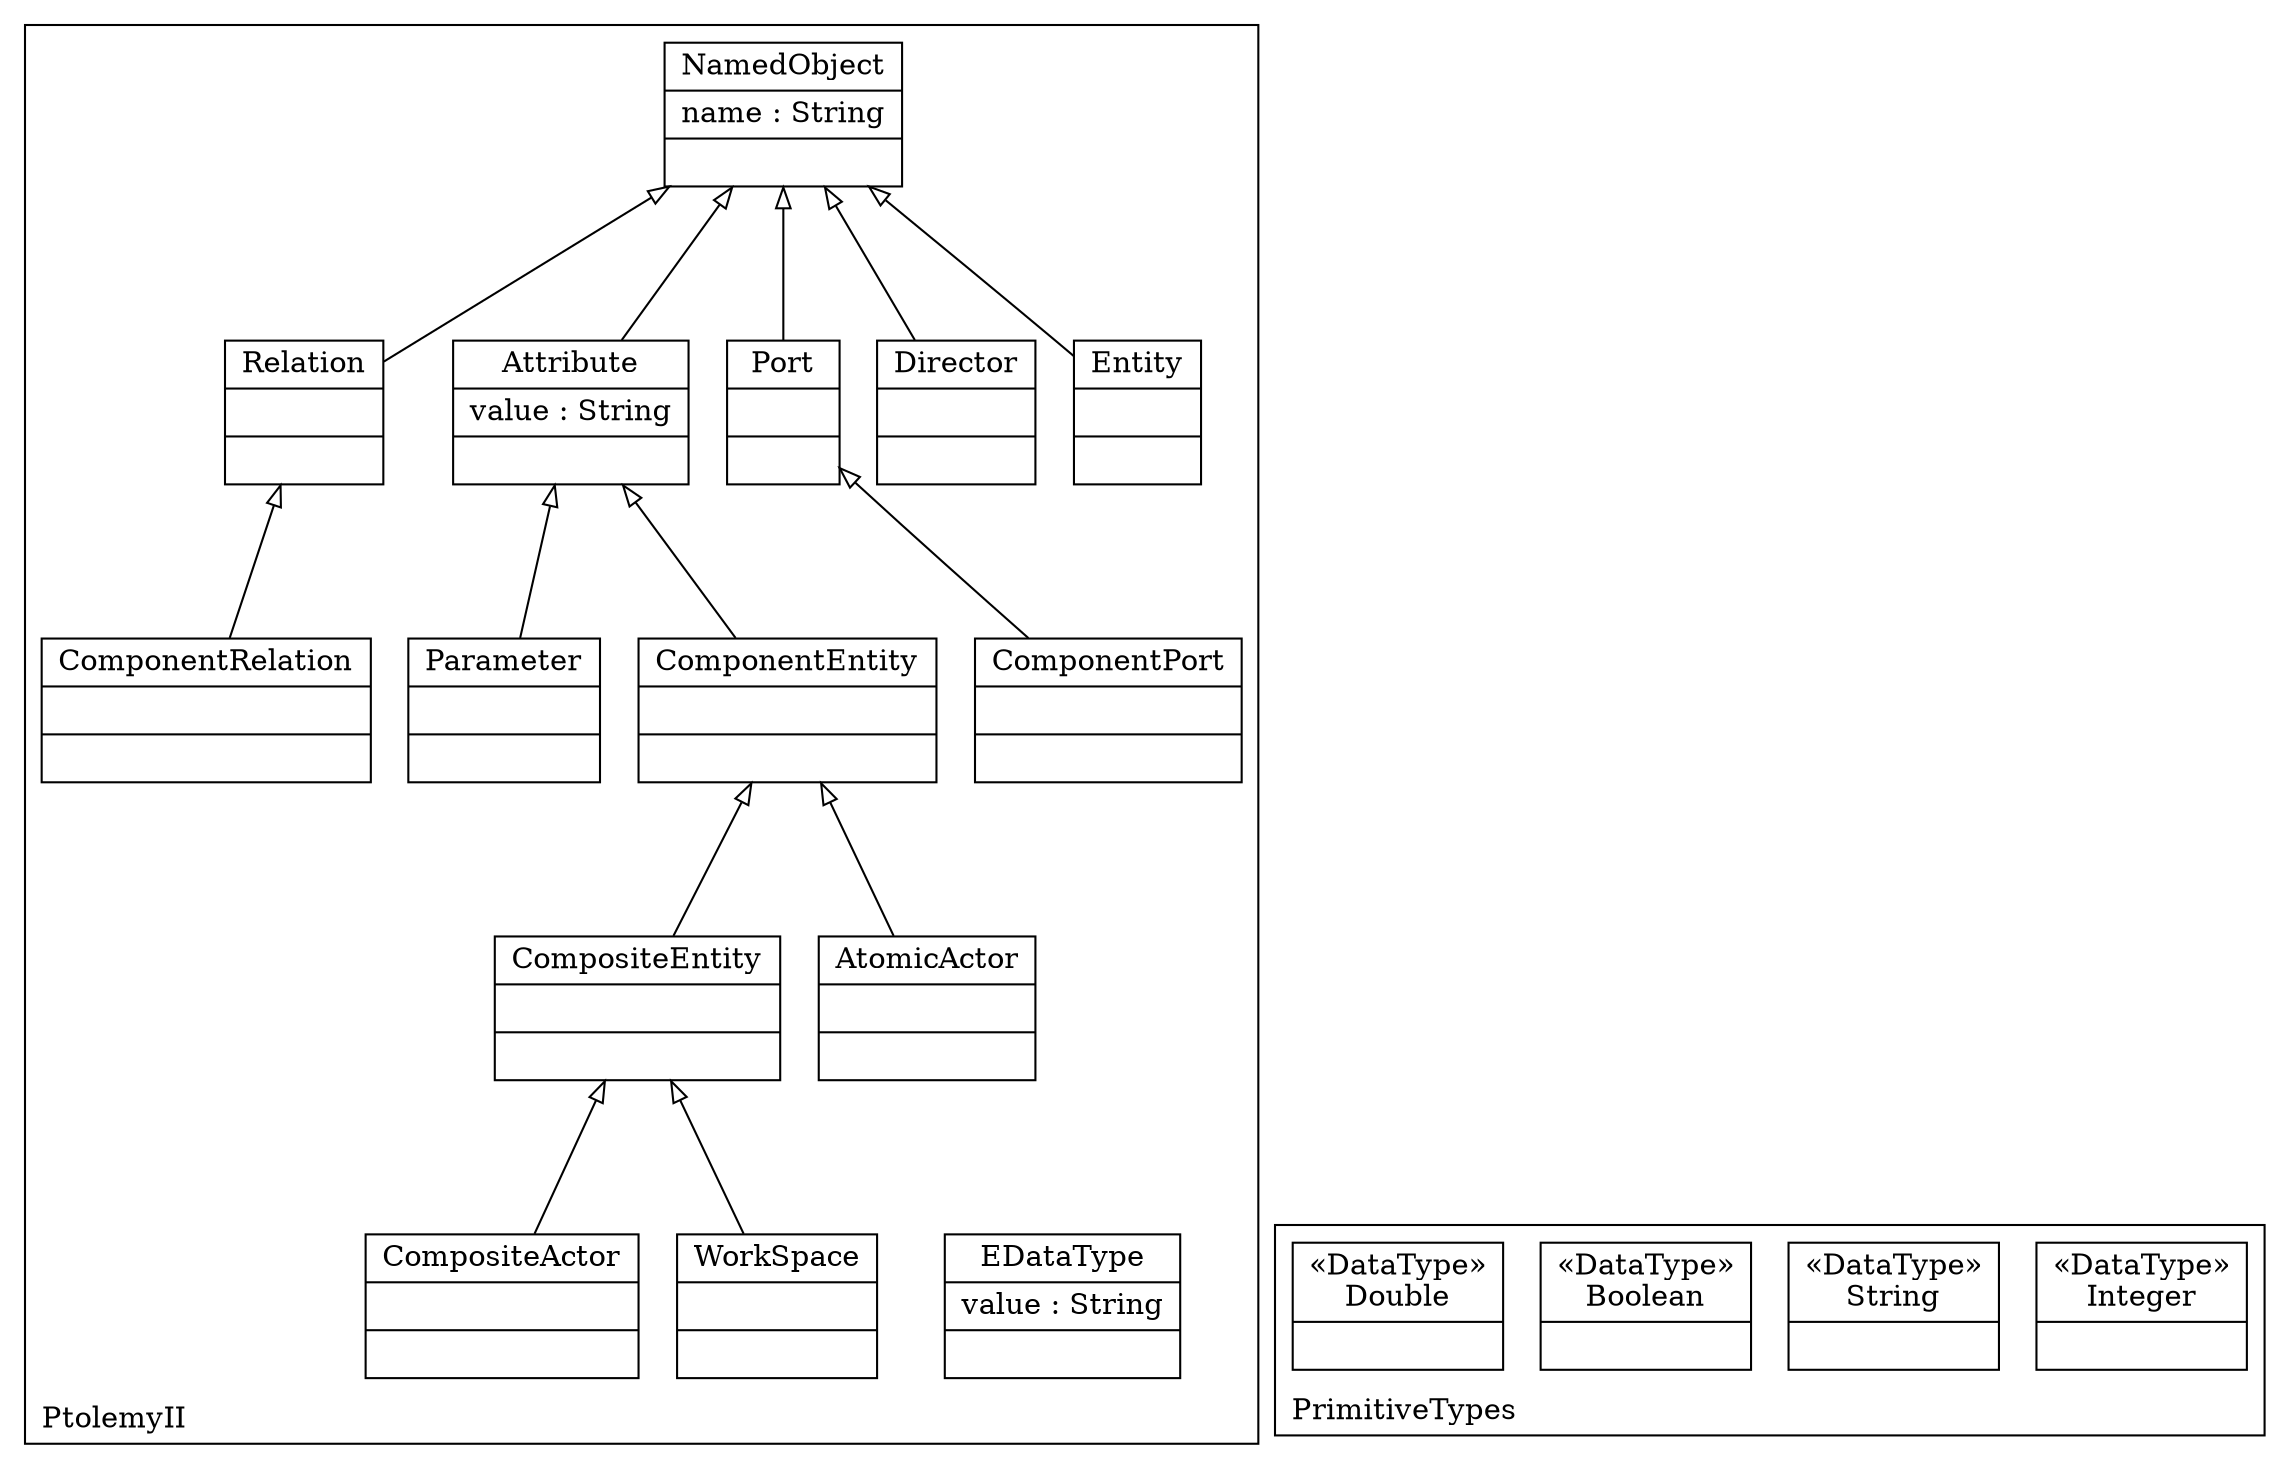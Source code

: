 digraph "KM3 Model in DOT" {
graph[rankdir=BT,labeljust=l,labelloc=t,nodeSep=0.75,compound=true];
 subgraph "cluster_PtolemyII"{
labelloc=t
color=black
label=PtolemyII
 node[shape=record];
EDataType[label="{EDataType|value : String| }"]
;
 node[shape=record];
NamedObject[label="{NamedObject|name : String| }"]
;
 node[shape=record];
Attribute[label="{Attribute|value : String| }"]
 Attribute->NamedObject[arrowhead=onormal,group=NamedObject,minlen=2,constraint=true,]
;
 node[shape=record];
Entity[label="{Entity| | }"]
 Entity->NamedObject[arrowhead=onormal,group=NamedObject,minlen=2,constraint=true,]
;
 node[shape=record];
Port[label="{Port| | }"]
 Port->NamedObject[arrowhead=onormal,group=NamedObject,minlen=2,constraint=true,]
;
 node[shape=record];
Relation[label="{Relation| | }"]
 Relation->NamedObject[arrowhead=onormal,group=NamedObject,minlen=2,constraint=true,]
;
 node[shape=record];
Director[label="{Director| | }"]
 Director->NamedObject[arrowhead=onormal,group=NamedObject,minlen=2,constraint=true,]
;
 node[shape=record];
Parameter[label="{Parameter| | }"]
 Parameter->Attribute[arrowhead=onormal,group=Attribute,minlen=2,constraint=true,]
;
 node[shape=record];
ComponentPort[label="{ComponentPort| | }"]
 ComponentPort->Port[arrowhead=onormal,group=Port,minlen=2,constraint=true,]
;
 node[shape=record];
ComponentRelation[label="{ComponentRelation| | }"]
 ComponentRelation->Relation[arrowhead=onormal,group=Relation,minlen=2,constraint=true,]
;
 node[shape=record];
ComponentEntity[label="{ComponentEntity| | }"]
 ComponentEntity->Attribute[arrowhead=onormal,group=Attribute,minlen=2,constraint=true,]
;
 node[shape=record];
AtomicActor[label="{AtomicActor| | }"]
 AtomicActor->ComponentEntity[arrowhead=onormal,group=ComponentEntity,minlen=2,constraint=true,]
;
 node[shape=record];
CompositeEntity[label="{CompositeEntity| | }"]
 CompositeEntity->ComponentEntity[arrowhead=onormal,group=ComponentEntity,minlen=2,constraint=true,]
;
 node[shape=record];
WorkSpace[label="{WorkSpace| | }"]
 WorkSpace->CompositeEntity[arrowhead=onormal,group=CompositeEntity,minlen=2,constraint=true,]
;
 node[shape=record];
CompositeActor[label="{CompositeActor| | }"]
 CompositeActor->CompositeEntity[arrowhead=onormal,group=CompositeEntity,minlen=2,constraint=true,]
;

} subgraph "cluster_PrimitiveTypes"{
labelloc=t
color=black
label=PrimitiveTypes
 node[shape=record];
Integer[label="{&#171;DataType&#187;\nInteger|}"]
;
 node[shape=record];
String[label="{&#171;DataType&#187;\nString|}"]
;
 node[shape=record];
Boolean[label="{&#171;DataType&#187;\nBoolean|}"]
;
 node[shape=record];
Double[label="{&#171;DataType&#187;\nDouble|}"]
;

}
}